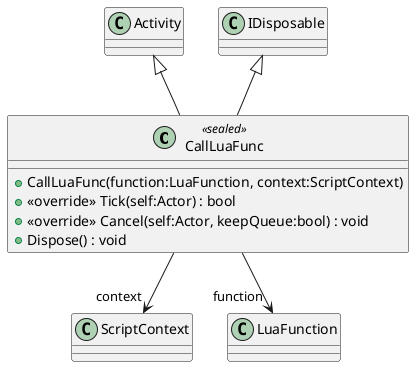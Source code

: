 @startuml
class CallLuaFunc <<sealed>> {
    + CallLuaFunc(function:LuaFunction, context:ScriptContext)
    + <<override>> Tick(self:Actor) : bool
    + <<override>> Cancel(self:Actor, keepQueue:bool) : void
    + Dispose() : void
}
Activity <|-- CallLuaFunc
IDisposable <|-- CallLuaFunc
CallLuaFunc --> "context" ScriptContext
CallLuaFunc --> "function" LuaFunction
@enduml
